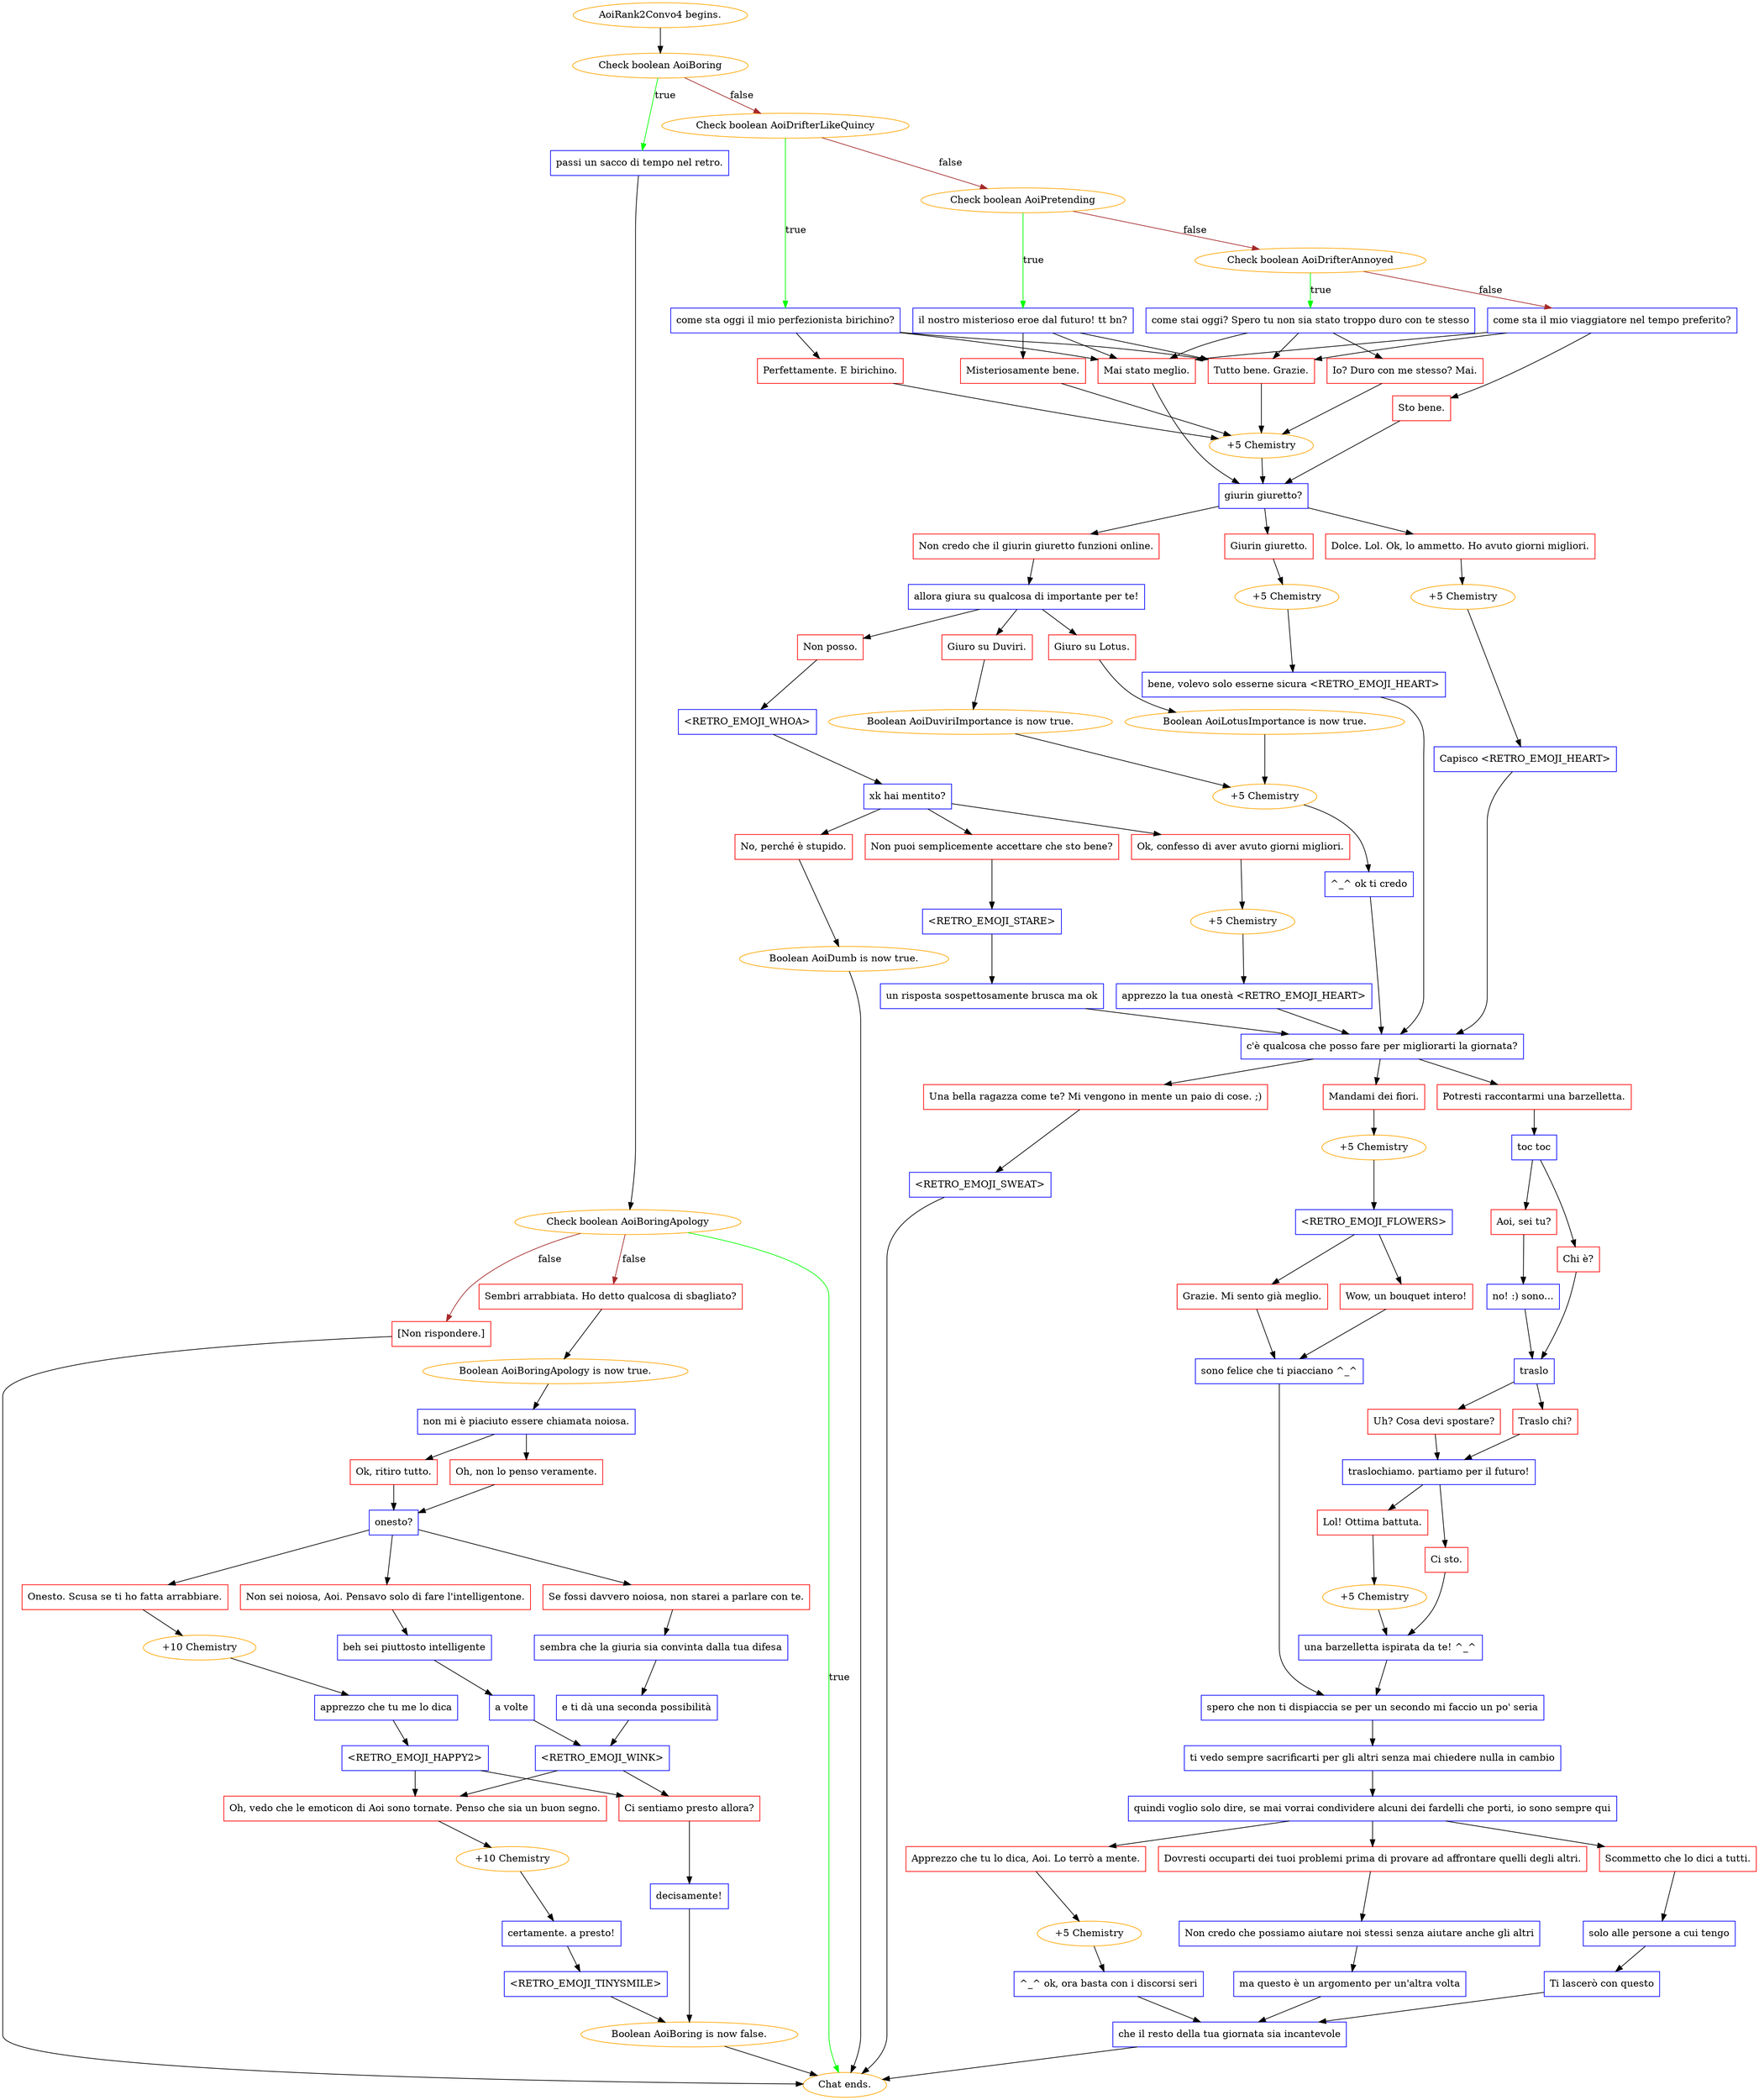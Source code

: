 digraph {
	"AoiRank2Convo4 begins." [color=orange];
		"AoiRank2Convo4 begins." -> j2444192993;
	j2444192993 [label="Check boolean AoiBoring",color=orange];
		j2444192993 -> j486120397 [label=true,color=green];
		j2444192993 -> j748990130 [label=false,color=brown];
	j486120397 [label="passi un sacco di tempo nel retro.",shape=box,color=blue];
		j486120397 -> j2670735249;
	j748990130 [label="Check boolean AoiDrifterLikeQuincy",color=orange];
		j748990130 -> j684269890 [label=true,color=green];
		j748990130 -> j1686413138 [label=false,color=brown];
	j2670735249 [label="Check boolean AoiBoringApology",color=orange];
		j2670735249 -> "Chat ends." [label=true,color=green];
		j2670735249 -> j860003183 [label=false,color=brown];
		j2670735249 -> j3968938462 [label=false,color=brown];
	j684269890 [label="come sta oggi il mio perfezionista birichino?",shape=box,color=blue];
		j684269890 -> j2109356489;
		j684269890 -> j4206508865;
		j684269890 -> j137353777;
	j1686413138 [label="Check boolean AoiPretending",color=orange];
		j1686413138 -> j3545463924 [label=true,color=green];
		j1686413138 -> j2989236235 [label=false,color=brown];
	"Chat ends." [color=orange];
	j860003183 [label="Sembri arrabbiata. Ho detto qualcosa di sbagliato?",shape=box,color=red];
		j860003183 -> j3661117229;
	j3968938462 [label="[Non rispondere.]",shape=box,color=red];
		j3968938462 -> "Chat ends.";
	j2109356489 [label="Perfettamente. E birichino.",shape=box,color=red];
		j2109356489 -> j52306171;
	j4206508865 [label="Tutto bene. Grazie.",shape=box,color=red];
		j4206508865 -> j52306171;
	j137353777 [label="Mai stato meglio.",shape=box,color=red];
		j137353777 -> j4127996555;
	j3545463924 [label="il nostro misterioso eroe dal futuro! tt bn?",shape=box,color=blue];
		j3545463924 -> j2016978713;
		j3545463924 -> j4206508865;
		j3545463924 -> j137353777;
	j2989236235 [label="Check boolean AoiDrifterAnnoyed",color=orange];
		j2989236235 -> j3406827334 [label=true,color=green];
		j2989236235 -> j1338454024 [label=false,color=brown];
	j3661117229 [label="Boolean AoiBoringApology is now true.",color=orange];
		j3661117229 -> j2131355531;
	j52306171 [label="+5 Chemistry",color=orange];
		j52306171 -> j4127996555;
	j4127996555 [label="giurin giuretto?",shape=box,color=blue];
		j4127996555 -> j272709498;
		j4127996555 -> j2692389078;
		j4127996555 -> j427687162;
	j2016978713 [label="Misteriosamente bene.",shape=box,color=red];
		j2016978713 -> j52306171;
	j3406827334 [label="come stai oggi? Spero tu non sia stato troppo duro con te stesso",shape=box,color=blue];
		j3406827334 -> j998881421;
		j3406827334 -> j4206508865;
		j3406827334 -> j137353777;
	j1338454024 [label="come sta il mio viaggiatore nel tempo preferito?",shape=box,color=blue];
		j1338454024 -> j3013784128;
		j1338454024 -> j4206508865;
		j1338454024 -> j137353777;
	j2131355531 [label="non mi è piaciuto essere chiamata noiosa.",shape=box,color=blue];
		j2131355531 -> j4117529319;
		j2131355531 -> j4153599417;
	j272709498 [label="Giurin giuretto.",shape=box,color=red];
		j272709498 -> j933917476;
	j2692389078 [label="Dolce. Lol. Ok, lo ammetto. Ho avuto giorni migliori.",shape=box,color=red];
		j2692389078 -> j194243799;
	j427687162 [label="Non credo che il giurin giuretto funzioni online.",shape=box,color=red];
		j427687162 -> j1318486542;
	j998881421 [label="Io? Duro con me stesso? Mai.",shape=box,color=red];
		j998881421 -> j52306171;
	j3013784128 [label="Sto bene.",shape=box,color=red];
		j3013784128 -> j4127996555;
	j4117529319 [label="Oh, non lo penso veramente.",shape=box,color=red];
		j4117529319 -> j500521231;
	j4153599417 [label="Ok, ritiro tutto.",shape=box,color=red];
		j4153599417 -> j500521231;
	j933917476 [label="+5 Chemistry",color=orange];
		j933917476 -> j828636769;
	j194243799 [label="+5 Chemistry",color=orange];
		j194243799 -> j1338233025;
	j1318486542 [label="allora giura su qualcosa di importante per te!",shape=box,color=blue];
		j1318486542 -> j3160050665;
		j1318486542 -> j981515416;
		j1318486542 -> j2142845405;
	j500521231 [label="onesto?",shape=box,color=blue];
		j500521231 -> j2538344431;
		j500521231 -> j3261240377;
		j500521231 -> j498679516;
	j828636769 [label="bene, volevo solo esserne sicura <RETRO_EMOJI_HEART>",shape=box,color=blue];
		j828636769 -> j2519902878;
	j1338233025 [label="Capisco <RETRO_EMOJI_HEART>",shape=box,color=blue];
		j1338233025 -> j2519902878;
	j3160050665 [label="Non posso.",shape=box,color=red];
		j3160050665 -> j2505689315;
	j981515416 [label="Giuro su Lotus.",shape=box,color=red];
		j981515416 -> j3765410098;
	j2142845405 [label="Giuro su Duviri.",shape=box,color=red];
		j2142845405 -> j831364855;
	j2538344431 [label="Onesto. Scusa se ti ho fatta arrabbiare.",shape=box,color=red];
		j2538344431 -> j439455734;
	j3261240377 [label="Non sei noiosa, Aoi. Pensavo solo di fare l'intelligentone.",shape=box,color=red];
		j3261240377 -> j4226779517;
	j498679516 [label="Se fossi davvero noiosa, non starei a parlare con te.",shape=box,color=red];
		j498679516 -> j499246571;
	j2519902878 [label="c'è qualcosa che posso fare per migliorarti la giornata?",shape=box,color=blue];
		j2519902878 -> j3540603366;
		j2519902878 -> j1881067651;
		j2519902878 -> j4274212139;
	j2505689315 [label="<RETRO_EMOJI_WHOA>",shape=box,color=blue];
		j2505689315 -> j698042811;
	j3765410098 [label="Boolean AoiLotusImportance is now true.",color=orange];
		j3765410098 -> j997907313;
	j831364855 [label="Boolean AoiDuviriImportance is now true.",color=orange];
		j831364855 -> j997907313;
	j439455734 [label="+10 Chemistry",color=orange];
		j439455734 -> j4251475084;
	j4226779517 [label="beh sei piuttosto intelligente",shape=box,color=blue];
		j4226779517 -> j3495925377;
	j499246571 [label="sembra che la giuria sia convinta dalla tua difesa",shape=box,color=blue];
		j499246571 -> j184130208;
	j3540603366 [label="Potresti raccontarmi una barzelletta.",shape=box,color=red];
		j3540603366 -> j2522359844;
	j1881067651 [label="Mandami dei fiori.",shape=box,color=red];
		j1881067651 -> j2743671589;
	j4274212139 [label="Una bella ragazza come te? Mi vengono in mente un paio di cose. ;)",shape=box,color=red];
		j4274212139 -> j168179579;
	j698042811 [label="xk hai mentito?",shape=box,color=blue];
		j698042811 -> j2503980296;
		j698042811 -> j3779064707;
		j698042811 -> j1533787277;
	j997907313 [label="+5 Chemistry",color=orange];
		j997907313 -> j934026408;
	j4251475084 [label="apprezzo che tu me lo dica",shape=box,color=blue];
		j4251475084 -> j2227012435;
	j3495925377 [label="a volte",shape=box,color=blue];
		j3495925377 -> j1256333655;
	j184130208 [label="e ti dà una seconda possibilità",shape=box,color=blue];
		j184130208 -> j1256333655;
	j2522359844 [label="toc toc",shape=box,color=blue];
		j2522359844 -> j3310169874;
		j2522359844 -> j702725501;
	j2743671589 [label="+5 Chemistry",color=orange];
		j2743671589 -> j1731080430;
	j168179579 [label="<RETRO_EMOJI_SWEAT>",shape=box,color=blue];
		j168179579 -> "Chat ends.";
	j2503980296 [label="Ok, confesso di aver avuto giorni migliori.",shape=box,color=red];
		j2503980296 -> j1122650884;
	j3779064707 [label="No, perché è stupido.",shape=box,color=red];
		j3779064707 -> j4113623176;
	j1533787277 [label="Non puoi semplicemente accettare che sto bene?",shape=box,color=red];
		j1533787277 -> j1495056488;
	j934026408 [label="^_^ ok ti credo",shape=box,color=blue];
		j934026408 -> j2519902878;
	j2227012435 [label="<RETRO_EMOJI_HAPPY2>",shape=box,color=blue];
		j2227012435 -> j2599776825;
		j2227012435 -> j1348609732;
	j1256333655 [label="<RETRO_EMOJI_WINK>",shape=box,color=blue];
		j1256333655 -> j2599776825;
		j1256333655 -> j1348609732;
	j3310169874 [label="Chi è?",shape=box,color=red];
		j3310169874 -> j1527367125;
	j702725501 [label="Aoi, sei tu?",shape=box,color=red];
		j702725501 -> j1786784888;
	j1731080430 [label="<RETRO_EMOJI_FLOWERS>",shape=box,color=blue];
		j1731080430 -> j2554921106;
		j1731080430 -> j3999974591;
	j1122650884 [label="+5 Chemistry",color=orange];
		j1122650884 -> j4012913778;
	j4113623176 [label="Boolean AoiDumb is now true.",color=orange];
		j4113623176 -> "Chat ends.";
	j1495056488 [label="<RETRO_EMOJI_STARE>",shape=box,color=blue];
		j1495056488 -> j2924531645;
	j2599776825 [label="Ci sentiamo presto allora?",shape=box,color=red];
		j2599776825 -> j2843120935;
	j1348609732 [label="Oh, vedo che le emoticon di Aoi sono tornate. Penso che sia un buon segno.",shape=box,color=red];
		j1348609732 -> j671032343;
	j1527367125 [label="traslo",shape=box,color=blue];
		j1527367125 -> j2327229581;
		j1527367125 -> j344705686;
	j1786784888 [label="no! :) sono...",shape=box,color=blue];
		j1786784888 -> j1527367125;
	j2554921106 [label="Grazie. Mi sento già meglio.",shape=box,color=red];
		j2554921106 -> j338649338;
	j3999974591 [label="Wow, un bouquet intero!",shape=box,color=red];
		j3999974591 -> j338649338;
	j4012913778 [label="apprezzo la tua onestà <RETRO_EMOJI_HEART>",shape=box,color=blue];
		j4012913778 -> j2519902878;
	j2924531645 [label="un risposta sospettosamente brusca ma ok",shape=box,color=blue];
		j2924531645 -> j2519902878;
	j2843120935 [label="decisamente!",shape=box,color=blue];
		j2843120935 -> j1984221796;
	j671032343 [label="+10 Chemistry",color=orange];
		j671032343 -> j2347686761;
	j2327229581 [label="Traslo chi?",shape=box,color=red];
		j2327229581 -> j749617282;
	j344705686 [label="Uh? Cosa devi spostare?",shape=box,color=red];
		j344705686 -> j749617282;
	j338649338 [label="sono felice che ti piacciano ^_^",shape=box,color=blue];
		j338649338 -> j1503261203;
	j1984221796 [label="Boolean AoiBoring is now false.",color=orange];
		j1984221796 -> "Chat ends.";
	j2347686761 [label="certamente. a presto!",shape=box,color=blue];
		j2347686761 -> j3248434141;
	j749617282 [label="traslochiamo. partiamo per il futuro!",shape=box,color=blue];
		j749617282 -> j4201491047;
		j749617282 -> j3421756192;
	j1503261203 [label="spero che non ti dispiaccia se per un secondo mi faccio un po' seria",shape=box,color=blue];
		j1503261203 -> j1322584856;
	j3248434141 [label="<RETRO_EMOJI_TINYSMILE>",shape=box,color=blue];
		j3248434141 -> j1984221796;
	j4201491047 [label="Lol! Ottima battuta.",shape=box,color=red];
		j4201491047 -> j1986120932;
	j3421756192 [label="Ci sto.",shape=box,color=red];
		j3421756192 -> j2805206281;
	j1322584856 [label="ti vedo sempre sacrificarti per gli altri senza mai chiedere nulla in cambio",shape=box,color=blue];
		j1322584856 -> j32521911;
	j1986120932 [label="+5 Chemistry",color=orange];
		j1986120932 -> j2805206281;
	j2805206281 [label="una barzelletta ispirata da te! ^_^",shape=box,color=blue];
		j2805206281 -> j1503261203;
	j32521911 [label="quindi voglio solo dire, se mai vorrai condividere alcuni dei fardelli che porti, io sono sempre qui",shape=box,color=blue];
		j32521911 -> j206263406;
		j32521911 -> j1609150596;
		j32521911 -> j2773761632;
	j206263406 [label="Apprezzo che tu lo dica, Aoi. Lo terrò a mente.",shape=box,color=red];
		j206263406 -> j3225304618;
	j1609150596 [label="Dovresti occuparti dei tuoi problemi prima di provare ad affrontare quelli degli altri.",shape=box,color=red];
		j1609150596 -> j1639513185;
	j2773761632 [label="Scommetto che lo dici a tutti.",shape=box,color=red];
		j2773761632 -> j1896645809;
	j3225304618 [label="+5 Chemistry",color=orange];
		j3225304618 -> j3810116911;
	j1639513185 [label="Non credo che possiamo aiutare noi stessi senza aiutare anche gli altri",shape=box,color=blue];
		j1639513185 -> j1564281764;
	j1896645809 [label="solo alle persone a cui tengo",shape=box,color=blue];
		j1896645809 -> j2848919774;
	j3810116911 [label="^_^ ok, ora basta con i discorsi seri",shape=box,color=blue];
		j3810116911 -> j4242299714;
	j1564281764 [label="ma questo è un argomento per un'altra volta",shape=box,color=blue];
		j1564281764 -> j4242299714;
	j2848919774 [label="Ti lascerò con questo",shape=box,color=blue];
		j2848919774 -> j4242299714;
	j4242299714 [label="che il resto della tua giornata sia incantevole",shape=box,color=blue];
		j4242299714 -> "Chat ends.";
}